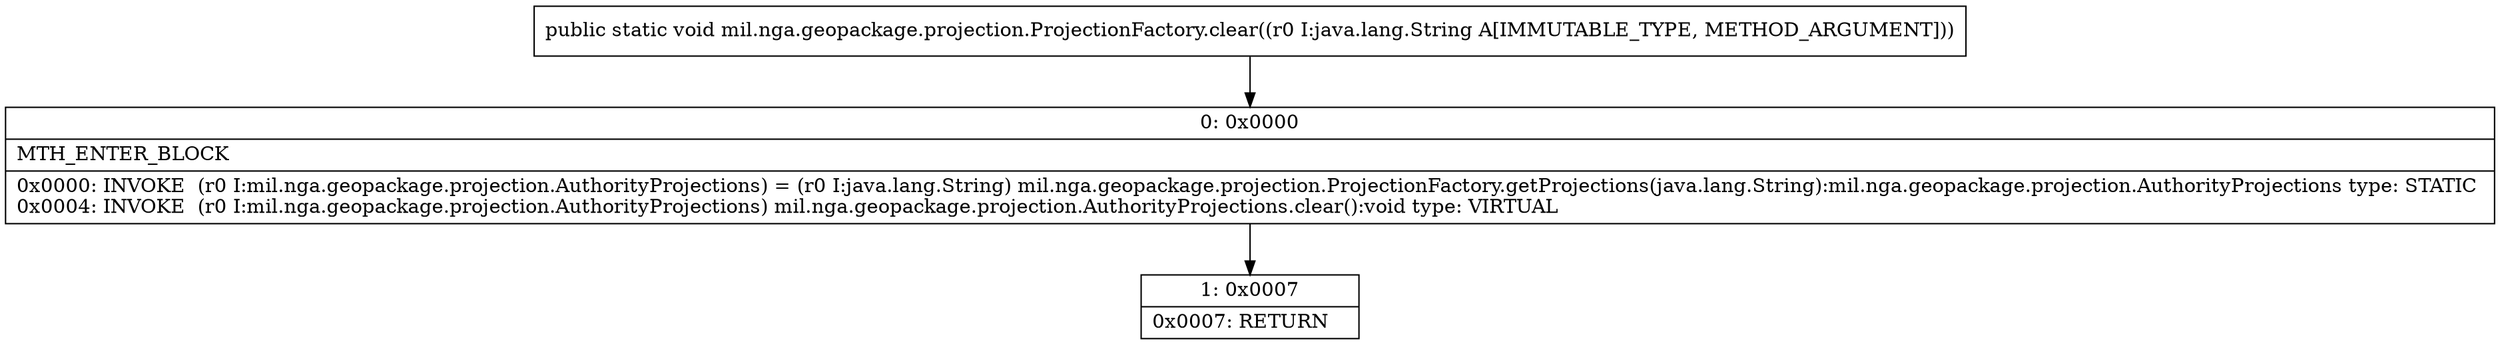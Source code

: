 digraph "CFG formil.nga.geopackage.projection.ProjectionFactory.clear(Ljava\/lang\/String;)V" {
Node_0 [shape=record,label="{0\:\ 0x0000|MTH_ENTER_BLOCK\l|0x0000: INVOKE  (r0 I:mil.nga.geopackage.projection.AuthorityProjections) = (r0 I:java.lang.String) mil.nga.geopackage.projection.ProjectionFactory.getProjections(java.lang.String):mil.nga.geopackage.projection.AuthorityProjections type: STATIC \l0x0004: INVOKE  (r0 I:mil.nga.geopackage.projection.AuthorityProjections) mil.nga.geopackage.projection.AuthorityProjections.clear():void type: VIRTUAL \l}"];
Node_1 [shape=record,label="{1\:\ 0x0007|0x0007: RETURN   \l}"];
MethodNode[shape=record,label="{public static void mil.nga.geopackage.projection.ProjectionFactory.clear((r0 I:java.lang.String A[IMMUTABLE_TYPE, METHOD_ARGUMENT])) }"];
MethodNode -> Node_0;
Node_0 -> Node_1;
}

